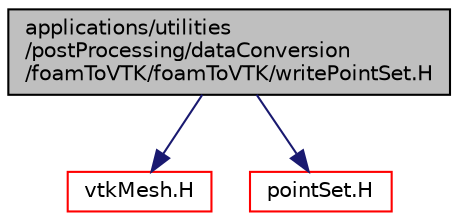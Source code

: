 digraph "applications/utilities/postProcessing/dataConversion/foamToVTK/foamToVTK/writePointSet.H"
{
  bgcolor="transparent";
  edge [fontname="Helvetica",fontsize="10",labelfontname="Helvetica",labelfontsize="10"];
  node [fontname="Helvetica",fontsize="10",shape=record];
  Node1 [label="applications/utilities\l/postProcessing/dataConversion\l/foamToVTK/foamToVTK/writePointSet.H",height=0.2,width=0.4,color="black", fillcolor="grey75", style="filled", fontcolor="black"];
  Node1 -> Node2 [color="midnightblue",fontsize="10",style="solid",fontname="Helvetica"];
  Node2 [label="vtkMesh.H",height=0.2,width=0.4,color="red",URL="$a04433.html"];
  Node1 -> Node3 [color="midnightblue",fontsize="10",style="solid",fontname="Helvetica"];
  Node3 [label="pointSet.H",height=0.2,width=0.4,color="red",URL="$a07641.html"];
}

